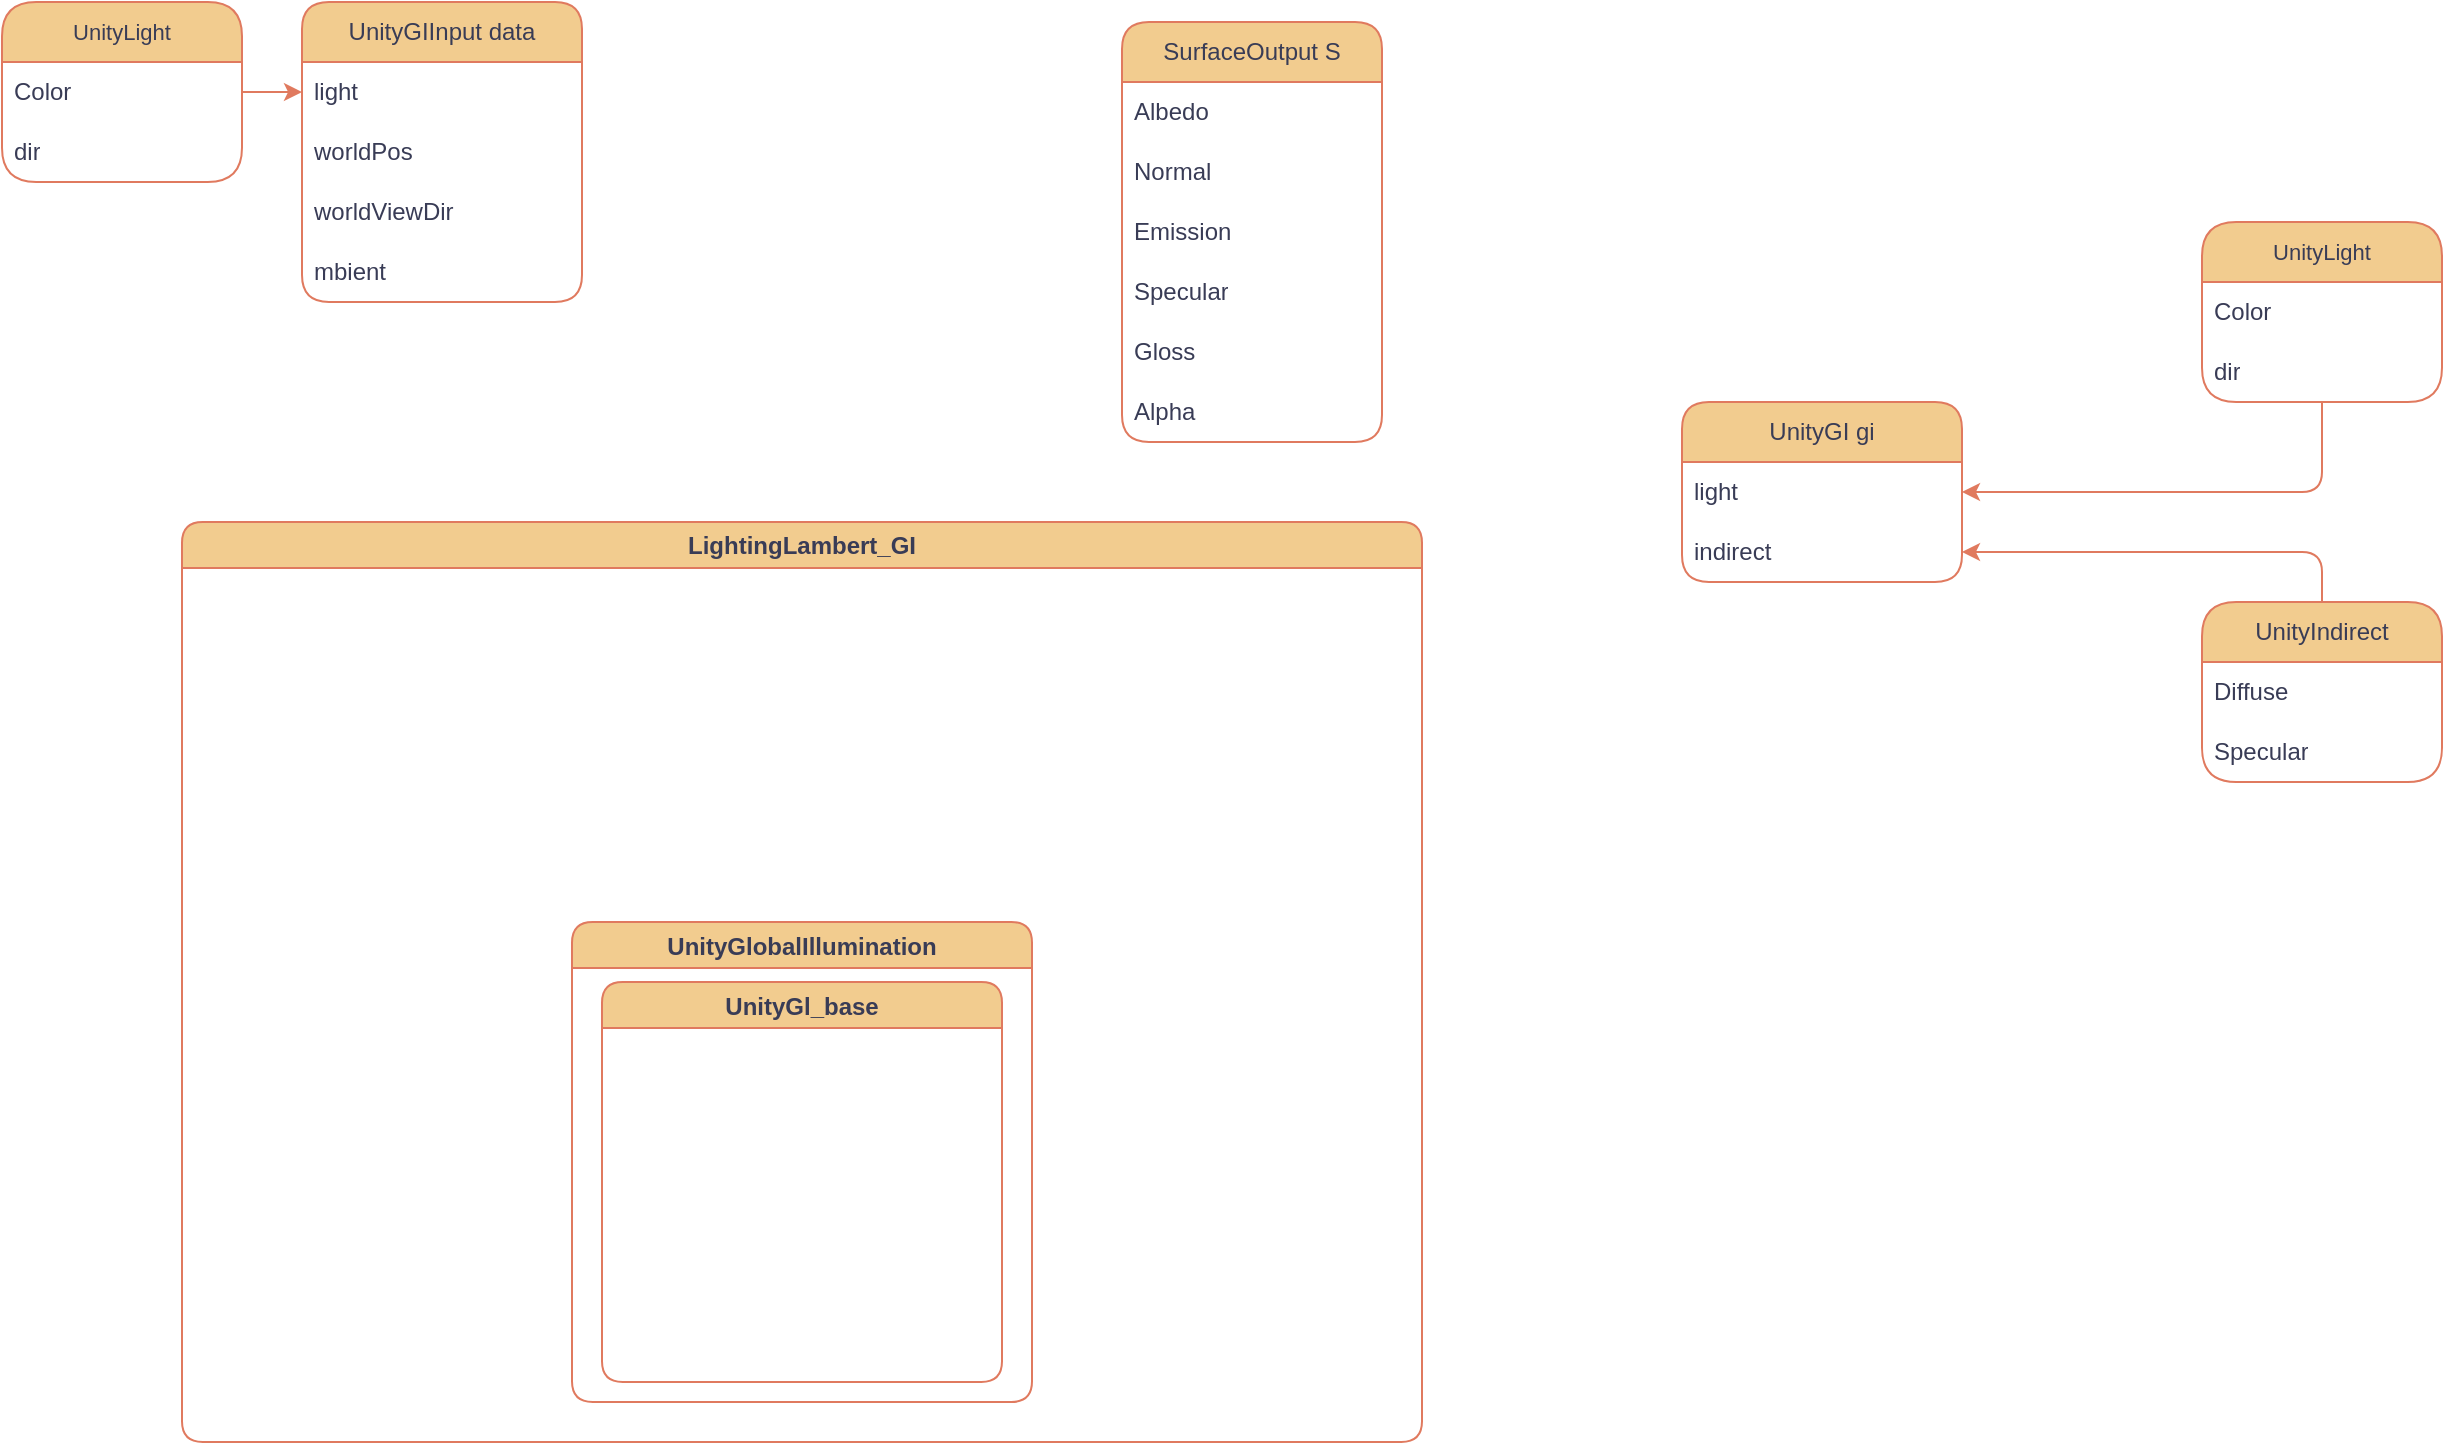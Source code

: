 <mxfile version="20.8.23" type="github"><diagram name="第 1 页" id="3W59HrMSy9bwTNsNiB9n"><mxGraphModel dx="1099" dy="1829" grid="1" gridSize="10" guides="1" tooltips="1" connect="1" arrows="1" fold="1" page="1" pageScale="1" pageWidth="827" pageHeight="1169" math="0" shadow="0"><root><mxCell id="0"/><mxCell id="1" parent="0"/><mxCell id="JeT1pM1Ys8IacdRDiyVi-6" value="LightingLambert_GI" style="swimlane;whiteSpace=wrap;html=1;labelBackgroundColor=none;fillColor=#F2CC8F;strokeColor=#E07A5F;fontColor=#393C56;rounded=1;" parent="1" vertex="1"><mxGeometry x="90" y="170" width="620" height="460" as="geometry"/></mxCell><mxCell id="JeT1pM1Ys8IacdRDiyVi-19" value="UnityGlobalIllumination" style="swimlane;labelBackgroundColor=none;fillColor=#F2CC8F;strokeColor=#E07A5F;fontColor=#393C56;rounded=1;" parent="JeT1pM1Ys8IacdRDiyVi-6" vertex="1"><mxGeometry x="195" y="200" width="230" height="240" as="geometry"/></mxCell><mxCell id="JeT1pM1Ys8IacdRDiyVi-20" value="UnityGl_base" style="swimlane;labelBackgroundColor=none;fillColor=#F2CC8F;strokeColor=#E07A5F;fontColor=#393C56;rounded=1;" parent="JeT1pM1Ys8IacdRDiyVi-19" vertex="1"><mxGeometry x="15" y="30" width="200" height="200" as="geometry"/></mxCell><mxCell id="JeT1pM1Ys8IacdRDiyVi-7" value="SurfaceOutput S" style="swimlane;fontStyle=0;childLayout=stackLayout;horizontal=1;startSize=30;horizontalStack=0;resizeParent=1;resizeParentMax=0;resizeLast=0;collapsible=1;marginBottom=0;whiteSpace=wrap;html=1;labelBackgroundColor=none;fillColor=#F2CC8F;strokeColor=#E07A5F;fontColor=#393C56;rounded=1;" parent="1" vertex="1"><mxGeometry x="560" y="-80" width="130" height="210" as="geometry"/></mxCell><mxCell id="JeT1pM1Ys8IacdRDiyVi-8" value="Albedo" style="text;strokeColor=none;fillColor=none;align=left;verticalAlign=middle;spacingLeft=4;spacingRight=4;overflow=hidden;points=[[0,0.5],[1,0.5]];portConstraint=eastwest;rotatable=0;whiteSpace=wrap;html=1;labelBackgroundColor=none;fontColor=#393C56;rounded=1;" parent="JeT1pM1Ys8IacdRDiyVi-7" vertex="1"><mxGeometry y="30" width="130" height="30" as="geometry"/></mxCell><mxCell id="JeT1pM1Ys8IacdRDiyVi-9" value="Normal" style="text;strokeColor=none;fillColor=none;align=left;verticalAlign=middle;spacingLeft=4;spacingRight=4;overflow=hidden;points=[[0,0.5],[1,0.5]];portConstraint=eastwest;rotatable=0;whiteSpace=wrap;html=1;labelBackgroundColor=none;fontColor=#393C56;rounded=1;" parent="JeT1pM1Ys8IacdRDiyVi-7" vertex="1"><mxGeometry y="60" width="130" height="30" as="geometry"/></mxCell><mxCell id="JeT1pM1Ys8IacdRDiyVi-10" value="Emission" style="text;strokeColor=none;fillColor=none;align=left;verticalAlign=middle;spacingLeft=4;spacingRight=4;overflow=hidden;points=[[0,0.5],[1,0.5]];portConstraint=eastwest;rotatable=0;whiteSpace=wrap;html=1;labelBackgroundColor=none;fontColor=#393C56;rounded=1;" parent="JeT1pM1Ys8IacdRDiyVi-7" vertex="1"><mxGeometry y="90" width="130" height="30" as="geometry"/></mxCell><mxCell id="JeT1pM1Ys8IacdRDiyVi-121" value="Specular" style="text;strokeColor=none;fillColor=none;align=left;verticalAlign=middle;spacingLeft=4;spacingRight=4;overflow=hidden;points=[[0,0.5],[1,0.5]];portConstraint=eastwest;rotatable=0;whiteSpace=wrap;html=1;labelBackgroundColor=none;fontColor=#393C56;rounded=1;" parent="JeT1pM1Ys8IacdRDiyVi-7" vertex="1"><mxGeometry y="120" width="130" height="30" as="geometry"/></mxCell><mxCell id="JeT1pM1Ys8IacdRDiyVi-122" value="Gloss" style="text;strokeColor=none;fillColor=none;align=left;verticalAlign=middle;spacingLeft=4;spacingRight=4;overflow=hidden;points=[[0,0.5],[1,0.5]];portConstraint=eastwest;rotatable=0;whiteSpace=wrap;html=1;labelBackgroundColor=none;fontColor=#393C56;rounded=1;" parent="JeT1pM1Ys8IacdRDiyVi-7" vertex="1"><mxGeometry y="150" width="130" height="30" as="geometry"/></mxCell><mxCell id="JeT1pM1Ys8IacdRDiyVi-123" value="Alpha" style="text;strokeColor=none;fillColor=none;align=left;verticalAlign=middle;spacingLeft=4;spacingRight=4;overflow=hidden;points=[[0,0.5],[1,0.5]];portConstraint=eastwest;rotatable=0;whiteSpace=wrap;html=1;labelBackgroundColor=none;fontColor=#393C56;rounded=1;" parent="JeT1pM1Ys8IacdRDiyVi-7" vertex="1"><mxGeometry y="180" width="130" height="30" as="geometry"/></mxCell><mxCell id="JeT1pM1Ys8IacdRDiyVi-24" value="UnityGI gi" style="swimlane;fontStyle=0;childLayout=stackLayout;horizontal=1;startSize=30;horizontalStack=0;resizeParent=1;resizeParentMax=0;resizeLast=0;collapsible=1;marginBottom=0;whiteSpace=wrap;html=1;labelBackgroundColor=none;fillColor=#F2CC8F;strokeColor=#E07A5F;fontColor=#393C56;rounded=1;" parent="1" vertex="1"><mxGeometry x="840" y="110" width="140" height="90" as="geometry"><mxRectangle x="840" y="110" width="90" height="30" as="alternateBounds"/></mxGeometry></mxCell><mxCell id="JeT1pM1Ys8IacdRDiyVi-25" value="light" style="text;strokeColor=none;fillColor=none;align=left;verticalAlign=middle;spacingLeft=4;spacingRight=4;overflow=hidden;points=[[0,0.5],[1,0.5]];portConstraint=eastwest;rotatable=0;whiteSpace=wrap;html=1;labelBackgroundColor=none;fontColor=#393C56;rounded=1;" parent="JeT1pM1Ys8IacdRDiyVi-24" vertex="1"><mxGeometry y="30" width="140" height="30" as="geometry"/></mxCell><mxCell id="JeT1pM1Ys8IacdRDiyVi-26" value="indirect" style="text;strokeColor=none;fillColor=none;align=left;verticalAlign=middle;spacingLeft=4;spacingRight=4;overflow=hidden;points=[[0,0.5],[1,0.5]];portConstraint=eastwest;rotatable=0;whiteSpace=wrap;html=1;labelBackgroundColor=none;fontColor=#393C56;rounded=1;" parent="JeT1pM1Ys8IacdRDiyVi-24" vertex="1"><mxGeometry y="60" width="140" height="30" as="geometry"/></mxCell><mxCell id="JeT1pM1Ys8IacdRDiyVi-76" style="edgeStyle=orthogonalEdgeStyle;rounded=1;orthogonalLoop=1;jettySize=auto;html=1;entryX=1;entryY=0.5;entryDx=0;entryDy=0;labelBackgroundColor=none;strokeColor=#E07A5F;fontColor=default;" parent="1" source="JeT1pM1Ys8IacdRDiyVi-70" target="JeT1pM1Ys8IacdRDiyVi-25" edge="1"><mxGeometry relative="1" as="geometry"/></mxCell><mxCell id="JeT1pM1Ys8IacdRDiyVi-70" value="UnityLight" style="swimlane;fontStyle=0;childLayout=stackLayout;horizontal=1;startSize=30;horizontalStack=0;resizeParent=1;resizeParentMax=0;resizeLast=0;collapsible=1;marginBottom=0;whiteSpace=wrap;html=1;labelBackgroundColor=none;fillColor=#F2CC8F;strokeColor=#E07A5F;fontColor=#393C56;rounded=1;direction=east;noLabel=0;container=0;movableLabel=0;arcSize=19;autosize=0;treeFolding=0;treeMoving=0;enumerate=0;comic=0;swimlaneLine=1;glass=0;shadow=0;fontSize=11;" parent="1" vertex="1"><mxGeometry x="1100" y="20" width="120" height="90" as="geometry"/></mxCell><mxCell id="JeT1pM1Ys8IacdRDiyVi-71" value="Color" style="text;strokeColor=none;fillColor=none;align=left;verticalAlign=middle;spacingLeft=4;spacingRight=4;overflow=hidden;points=[[0,0.5],[1,0.5]];portConstraint=eastwest;rotatable=0;whiteSpace=wrap;html=1;labelBackgroundColor=none;fontColor=#393C56;rounded=1;glass=0;shadow=0;" parent="JeT1pM1Ys8IacdRDiyVi-70" vertex="1"><mxGeometry y="30" width="120" height="30" as="geometry"/></mxCell><mxCell id="JeT1pM1Ys8IacdRDiyVi-72" value="dir" style="text;strokeColor=none;fillColor=none;align=left;verticalAlign=middle;spacingLeft=4;spacingRight=4;overflow=hidden;points=[[0,0.5],[1,0.5]];portConstraint=eastwest;rotatable=0;whiteSpace=wrap;html=1;labelBackgroundColor=none;fontColor=#393C56;rounded=1;" parent="JeT1pM1Ys8IacdRDiyVi-70" vertex="1"><mxGeometry y="60" width="120" height="30" as="geometry"/></mxCell><mxCell id="JeT1pM1Ys8IacdRDiyVi-80" style="edgeStyle=orthogonalEdgeStyle;rounded=1;orthogonalLoop=1;jettySize=auto;html=1;entryX=1;entryY=0.5;entryDx=0;entryDy=0;exitX=0.5;exitY=0;exitDx=0;exitDy=0;labelBackgroundColor=none;strokeColor=#E07A5F;fontColor=default;" parent="1" source="JeT1pM1Ys8IacdRDiyVi-100" target="JeT1pM1Ys8IacdRDiyVi-26" edge="1"><mxGeometry relative="1" as="geometry"><mxPoint x="1140" y="215" as="sourcePoint"/></mxGeometry></mxCell><mxCell id="JeT1pM1Ys8IacdRDiyVi-100" value="UnityIndirect" style="swimlane;fontStyle=0;childLayout=stackLayout;horizontal=1;startSize=30;horizontalStack=0;resizeParent=1;resizeParentMax=0;resizeLast=0;collapsible=1;marginBottom=0;whiteSpace=wrap;html=1;labelBackgroundColor=none;fillColor=#F2CC8F;strokeColor=#E07A5F;fontColor=#393C56;rounded=1;direction=east;noLabel=0;container=0;movableLabel=0;arcSize=19;autosize=0;treeFolding=0;treeMoving=0;enumerate=0;comic=0;glass=0;labelBorderColor=none;verticalAlign=middle;align=center;" parent="1" vertex="1"><mxGeometry x="1100" y="210" width="120" height="90" as="geometry"/></mxCell><mxCell id="JeT1pM1Ys8IacdRDiyVi-101" value="Diffuse" style="text;strokeColor=none;fillColor=none;align=left;verticalAlign=middle;spacingLeft=4;spacingRight=4;overflow=hidden;points=[[0,0.5],[1,0.5]];portConstraint=eastwest;rotatable=0;whiteSpace=wrap;html=1;labelBackgroundColor=none;fontColor=#393C56;rounded=1;" parent="JeT1pM1Ys8IacdRDiyVi-100" vertex="1"><mxGeometry y="30" width="120" height="30" as="geometry"/></mxCell><mxCell id="JeT1pM1Ys8IacdRDiyVi-124" value="Specular" style="text;strokeColor=none;fillColor=none;align=left;verticalAlign=middle;spacingLeft=4;spacingRight=4;overflow=hidden;points=[[0,0.5],[1,0.5]];portConstraint=eastwest;rotatable=0;whiteSpace=wrap;html=1;labelBackgroundColor=none;fontColor=#393C56;rounded=1;" parent="JeT1pM1Ys8IacdRDiyVi-100" vertex="1"><mxGeometry y="60" width="120" height="30" as="geometry"/></mxCell><mxCell id="JeT1pM1Ys8IacdRDiyVi-133" value="" style="group" parent="1" vertex="1" connectable="0"><mxGeometry y="-90" width="290" height="150" as="geometry"/></mxCell><mxCell id="JeT1pM1Ys8IacdRDiyVi-11" value="UnityGIInput data" style="swimlane;fontStyle=0;childLayout=stackLayout;horizontal=1;startSize=30;horizontalStack=0;resizeParent=1;resizeParentMax=0;resizeLast=0;collapsible=1;marginBottom=0;whiteSpace=wrap;html=1;labelBackgroundColor=none;fillColor=#F2CC8F;strokeColor=#E07A5F;fontColor=#393C56;rounded=1;" parent="JeT1pM1Ys8IacdRDiyVi-133" vertex="1"><mxGeometry x="150" width="140" height="150" as="geometry"><mxRectangle x="150" width="130" height="30" as="alternateBounds"/></mxGeometry></mxCell><mxCell id="JeT1pM1Ys8IacdRDiyVi-129" value="light" style="text;strokeColor=none;fillColor=none;align=left;verticalAlign=middle;spacingLeft=4;spacingRight=4;overflow=hidden;points=[[0,0.5],[1,0.5]];portConstraint=eastwest;rotatable=0;whiteSpace=wrap;html=1;labelBackgroundColor=none;fontColor=#393C56;rounded=1;" parent="JeT1pM1Ys8IacdRDiyVi-11" vertex="1"><mxGeometry y="30" width="140" height="30" as="geometry"/></mxCell><mxCell id="JeT1pM1Ys8IacdRDiyVi-12" value="worldPos" style="text;strokeColor=none;fillColor=none;align=left;verticalAlign=middle;spacingLeft=4;spacingRight=4;overflow=hidden;points=[[0,0.5],[1,0.5]];portConstraint=eastwest;rotatable=0;whiteSpace=wrap;html=1;labelBackgroundColor=none;fontColor=#393C56;rounded=1;" parent="JeT1pM1Ys8IacdRDiyVi-11" vertex="1"><mxGeometry y="60" width="140" height="30" as="geometry"/></mxCell><mxCell id="JeT1pM1Ys8IacdRDiyVi-13" value="worldViewDir" style="text;strokeColor=none;fillColor=none;align=left;verticalAlign=middle;spacingLeft=4;spacingRight=4;overflow=hidden;points=[[0,0.5],[1,0.5]];portConstraint=eastwest;rotatable=0;whiteSpace=wrap;html=1;labelBackgroundColor=none;fontColor=#393C56;rounded=1;" parent="JeT1pM1Ys8IacdRDiyVi-11" vertex="1"><mxGeometry y="90" width="140" height="30" as="geometry"/></mxCell><mxCell id="JeT1pM1Ys8IacdRDiyVi-14" value="mbient" style="text;strokeColor=none;fillColor=none;align=left;verticalAlign=middle;spacingLeft=4;spacingRight=4;overflow=hidden;points=[[0,0.5],[1,0.5]];portConstraint=eastwest;rotatable=0;whiteSpace=wrap;html=1;labelBackgroundColor=none;fontColor=#393C56;rounded=1;" parent="JeT1pM1Ys8IacdRDiyVi-11" vertex="1"><mxGeometry y="120" width="140" height="30" as="geometry"/></mxCell><mxCell id="JeT1pM1Ys8IacdRDiyVi-126" value="UnityLight" style="swimlane;fontStyle=0;childLayout=stackLayout;horizontal=1;startSize=30;horizontalStack=0;resizeParent=1;resizeParentMax=0;resizeLast=0;collapsible=1;marginBottom=0;whiteSpace=wrap;html=1;labelBackgroundColor=none;fillColor=#F2CC8F;strokeColor=#E07A5F;fontColor=#393C56;rounded=1;direction=east;noLabel=0;container=0;movableLabel=0;arcSize=19;autosize=0;treeFolding=0;treeMoving=0;enumerate=0;comic=0;swimlaneLine=1;glass=0;shadow=0;fontSize=11;" parent="JeT1pM1Ys8IacdRDiyVi-133" vertex="1"><mxGeometry width="120" height="90" as="geometry"/></mxCell><mxCell id="JeT1pM1Ys8IacdRDiyVi-127" value="Color" style="text;strokeColor=none;fillColor=none;align=left;verticalAlign=middle;spacingLeft=4;spacingRight=4;overflow=hidden;points=[[0,0.5],[1,0.5]];portConstraint=eastwest;rotatable=0;whiteSpace=wrap;html=1;labelBackgroundColor=none;fontColor=#393C56;rounded=1;glass=0;shadow=0;" parent="JeT1pM1Ys8IacdRDiyVi-126" vertex="1"><mxGeometry y="30" width="120" height="30" as="geometry"/></mxCell><mxCell id="JeT1pM1Ys8IacdRDiyVi-128" value="dir" style="text;strokeColor=none;fillColor=none;align=left;verticalAlign=middle;spacingLeft=4;spacingRight=4;overflow=hidden;points=[[0,0.5],[1,0.5]];portConstraint=eastwest;rotatable=0;whiteSpace=wrap;html=1;labelBackgroundColor=none;fontColor=#393C56;rounded=1;" parent="JeT1pM1Ys8IacdRDiyVi-126" vertex="1"><mxGeometry y="60" width="120" height="30" as="geometry"/></mxCell><mxCell id="JeT1pM1Ys8IacdRDiyVi-132" style="edgeStyle=orthogonalEdgeStyle;rounded=1;orthogonalLoop=1;jettySize=auto;html=1;entryX=0;entryY=0.5;entryDx=0;entryDy=0;strokeColor=#E07A5F;fontSize=11;fontColor=#393C56;fillColor=#F2CC8F;" parent="JeT1pM1Ys8IacdRDiyVi-133" source="JeT1pM1Ys8IacdRDiyVi-126" target="JeT1pM1Ys8IacdRDiyVi-129" edge="1"><mxGeometry relative="1" as="geometry"/></mxCell></root></mxGraphModel></diagram></mxfile>